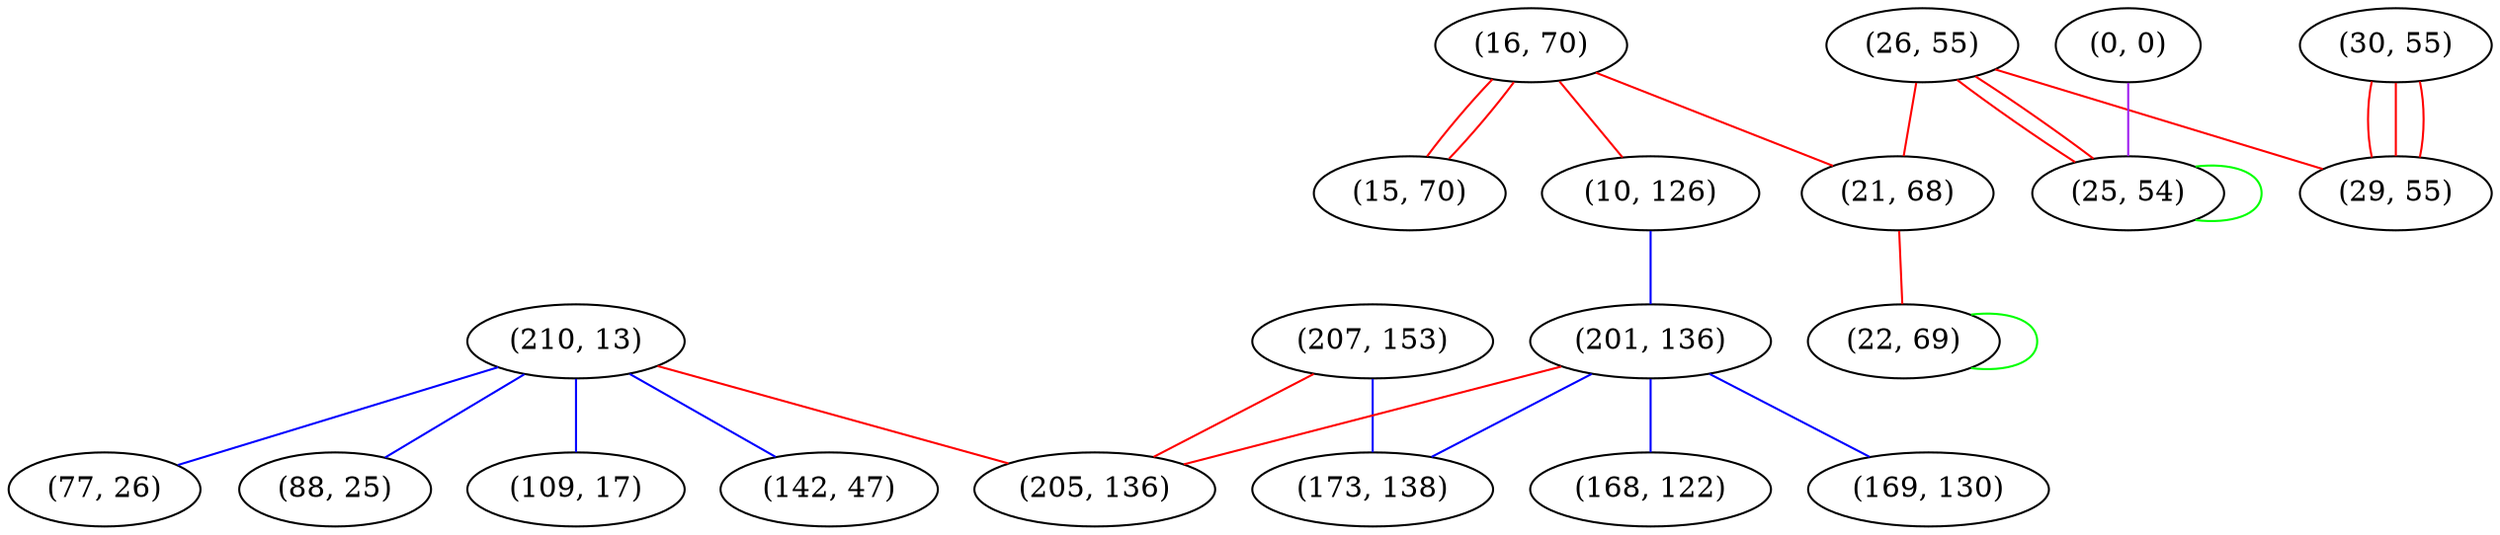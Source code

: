 graph "" {
"(16, 70)";
"(210, 13)";
"(10, 126)";
"(207, 153)";
"(26, 55)";
"(77, 26)";
"(201, 136)";
"(30, 55)";
"(21, 68)";
"(22, 69)";
"(88, 25)";
"(109, 17)";
"(15, 70)";
"(29, 55)";
"(142, 47)";
"(173, 138)";
"(205, 136)";
"(0, 0)";
"(25, 54)";
"(168, 122)";
"(169, 130)";
"(16, 70)" -- "(15, 70)"  [color=red, key=0, weight=1];
"(16, 70)" -- "(15, 70)"  [color=red, key=1, weight=1];
"(16, 70)" -- "(10, 126)"  [color=red, key=0, weight=1];
"(16, 70)" -- "(21, 68)"  [color=red, key=0, weight=1];
"(210, 13)" -- "(88, 25)"  [color=blue, key=0, weight=3];
"(210, 13)" -- "(109, 17)"  [color=blue, key=0, weight=3];
"(210, 13)" -- "(77, 26)"  [color=blue, key=0, weight=3];
"(210, 13)" -- "(205, 136)"  [color=red, key=0, weight=1];
"(210, 13)" -- "(142, 47)"  [color=blue, key=0, weight=3];
"(10, 126)" -- "(201, 136)"  [color=blue, key=0, weight=3];
"(207, 153)" -- "(173, 138)"  [color=blue, key=0, weight=3];
"(207, 153)" -- "(205, 136)"  [color=red, key=0, weight=1];
"(26, 55)" -- "(21, 68)"  [color=red, key=0, weight=1];
"(26, 55)" -- "(29, 55)"  [color=red, key=0, weight=1];
"(26, 55)" -- "(25, 54)"  [color=red, key=0, weight=1];
"(26, 55)" -- "(25, 54)"  [color=red, key=1, weight=1];
"(201, 136)" -- "(169, 130)"  [color=blue, key=0, weight=3];
"(201, 136)" -- "(173, 138)"  [color=blue, key=0, weight=3];
"(201, 136)" -- "(168, 122)"  [color=blue, key=0, weight=3];
"(201, 136)" -- "(205, 136)"  [color=red, key=0, weight=1];
"(30, 55)" -- "(29, 55)"  [color=red, key=0, weight=1];
"(30, 55)" -- "(29, 55)"  [color=red, key=1, weight=1];
"(30, 55)" -- "(29, 55)"  [color=red, key=2, weight=1];
"(21, 68)" -- "(22, 69)"  [color=red, key=0, weight=1];
"(22, 69)" -- "(22, 69)"  [color=green, key=0, weight=2];
"(0, 0)" -- "(25, 54)"  [color=purple, key=0, weight=4];
"(25, 54)" -- "(25, 54)"  [color=green, key=0, weight=2];
}
